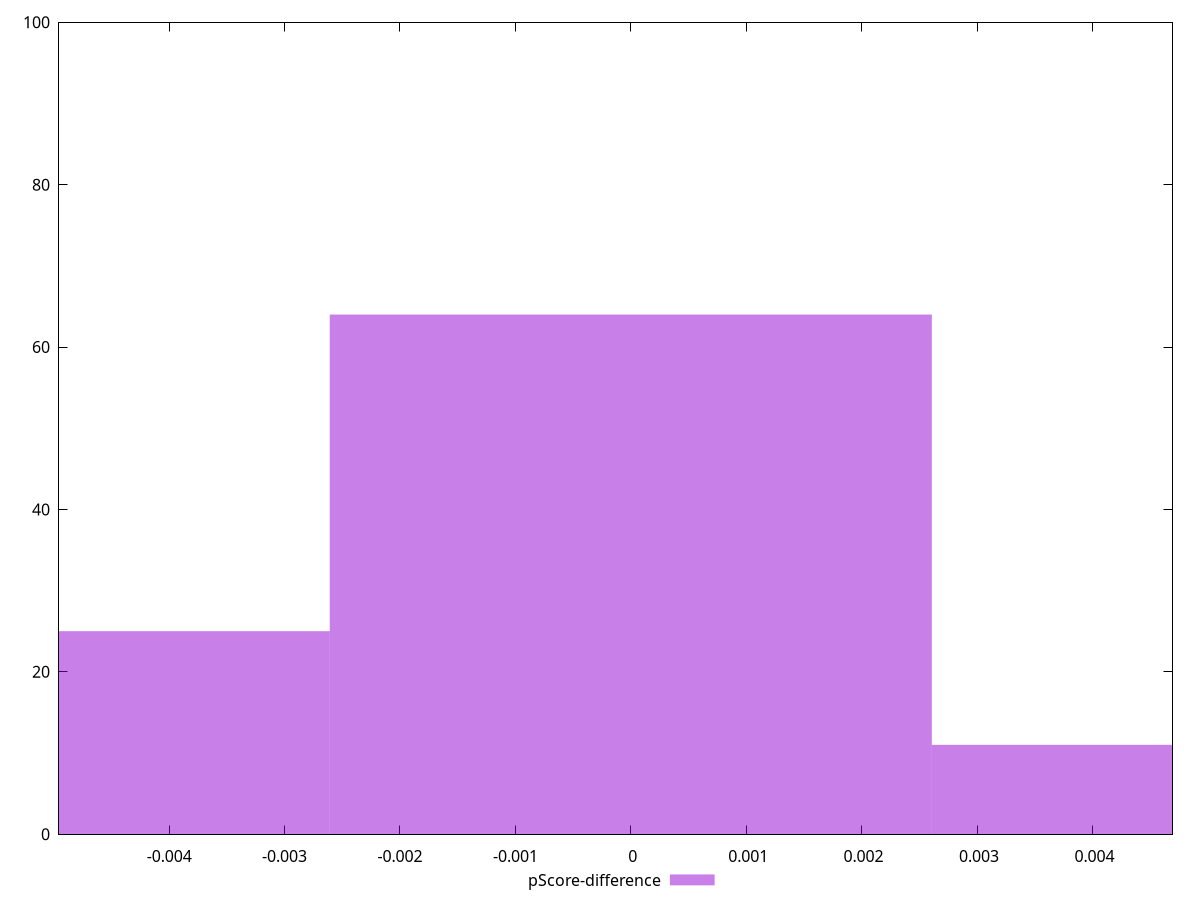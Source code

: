 reset

$pScoreDifference <<EOF
0 64
-0.005216998512393914 25
0.005216998512393914 11
EOF

set key outside below
set boxwidth 0.005216998512393914
set xrange [-0.004954404027099013:0.004693680011567003]
set yrange [0:100]
set trange [0:100]
set style fill transparent solid 0.5 noborder
set terminal svg size 640, 490 enhanced background rgb 'white'
set output "report_00009_2021-02-08T22-37-41.559Z/total-blocking-time/samples/pages+cached+noadtech/pScore-difference/histogram.svg"

plot $pScoreDifference title "pScore-difference" with boxes

reset
